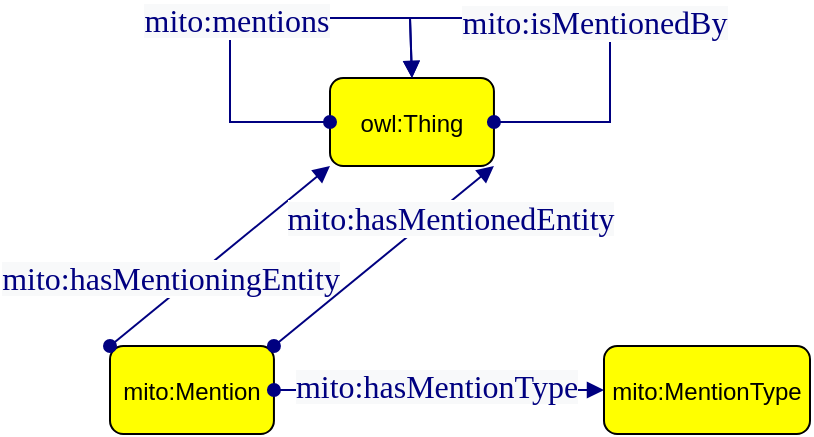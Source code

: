 <?xml version="1.0" encoding="UTF-8"?>
<mxfile version="24.2.5" type="device">
  <diagram name="Pagina-1" id="c4b-9YuUd3DGN8zyhhUF">
    <mxGraphModel dx="880" dy="468" grid="1" gridSize="10" guides="1" tooltips="1" connect="1" arrows="1" fold="1" page="1" pageScale="1" pageWidth="827" pageHeight="1169" math="0" shadow="0">
      <root>
        <mxCell id="0" />
        <mxCell id="1" parent="0" />
        <mxCell id="egfajOW1IjGBD9Z9OBia-2" value="mito:Mention" style="graphMlID=n4;shape=rect;rounded=1;arcsize=30;fillColor=#ffff00;strokeColor=#000000;strokeWidth=1.0" parent="1" vertex="1">
          <mxGeometry x="580" y="254" width="81.968" height="44" as="geometry" />
        </mxCell>
        <mxCell id="egfajOW1IjGBD9Z9OBia-3" value="owl:Thing" style="graphMlID=n4;shape=rect;rounded=1;arcsize=30;fillColor=#ffff00;strokeColor=#000000;strokeWidth=1.0" parent="1" vertex="1">
          <mxGeometry x="690" y="120" width="81.968" height="44" as="geometry" />
        </mxCell>
        <mxCell id="egfajOW1IjGBD9Z9OBia-5" value="" style="graphMlID=e0;rounded=0;endArrow=block;strokeColor=#000080;strokeWidth=1.0;startArrow=oval;startFill=1;endFill=1;exitX=0;exitY=0;exitDx=0;exitDy=0;entryX=0;entryY=1;entryDx=0;entryDy=0;" parent="1" source="egfajOW1IjGBD9Z9OBia-2" target="egfajOW1IjGBD9Z9OBia-3" edge="1">
          <mxGeometry relative="1" as="geometry">
            <mxPoint x="379.998" y="350" as="sourcePoint" />
            <mxPoint x="291.968" y="120.934" as="targetPoint" />
          </mxGeometry>
        </mxCell>
        <mxCell id="egfajOW1IjGBD9Z9OBia-6" value="&lt;span style=&quot;color: rgb(0 , 0 , 128) ; font-family: &amp;quot;dialog&amp;quot; ; font-size: 16px ; background-color: rgb(248 , 249 , 250)&quot;&gt;mito:hasMentioningEntity&lt;/span&gt;" style="text;html=1;align=center;verticalAlign=middle;resizable=0;points=[];labelBackgroundColor=#ffffff;" parent="egfajOW1IjGBD9Z9OBia-5" vertex="1" connectable="0">
          <mxGeometry x="-0.017" y="2" relative="1" as="geometry">
            <mxPoint x="-23" y="12" as="offset" />
          </mxGeometry>
        </mxCell>
        <mxCell id="egfajOW1IjGBD9Z9OBia-7" value="" style="graphMlID=e0;rounded=0;endArrow=block;strokeColor=#000080;strokeWidth=1.0;startArrow=oval;startFill=1;endFill=1;entryX=1;entryY=1;entryDx=0;entryDy=0;exitX=1;exitY=0;exitDx=0;exitDy=0;" parent="1" source="egfajOW1IjGBD9Z9OBia-2" target="egfajOW1IjGBD9Z9OBia-3" edge="1">
          <mxGeometry relative="1" as="geometry">
            <mxPoint x="310" y="230.082" as="sourcePoint" />
            <mxPoint x="461" y="230" as="targetPoint" />
          </mxGeometry>
        </mxCell>
        <mxCell id="egfajOW1IjGBD9Z9OBia-8" value="&lt;font face=&quot;dialog&quot; color=&quot;#000080&quot;&gt;&lt;span style=&quot;font-size: 16px; background-color: rgb(248, 249, 250);&quot;&gt;mito:hasMentionedEntity&lt;/span&gt;&lt;/font&gt;" style="text;html=1;align=center;verticalAlign=middle;resizable=0;points=[];labelBackgroundColor=#ffffff;" parent="egfajOW1IjGBD9Z9OBia-7" vertex="1" connectable="0">
          <mxGeometry x="-0.017" y="2" relative="1" as="geometry">
            <mxPoint x="35" y="-18" as="offset" />
          </mxGeometry>
        </mxCell>
        <mxCell id="egfajOW1IjGBD9Z9OBia-12" value="" style="graphMlID=e0;rounded=0;endArrow=block;strokeColor=#000080;strokeWidth=1.0;startArrow=oval;startFill=1;endFill=1;exitX=0;exitY=0.5;exitDx=0;exitDy=0;entryX=0.5;entryY=0;entryDx=0;entryDy=0;" parent="1" source="egfajOW1IjGBD9Z9OBia-3" target="egfajOW1IjGBD9Z9OBia-3" edge="1">
          <mxGeometry relative="1" as="geometry">
            <mxPoint x="490" y="102" as="sourcePoint" />
            <mxPoint x="580" y="101.5" as="targetPoint" />
            <Array as="points">
              <mxPoint x="640" y="142" />
              <mxPoint x="640" y="90" />
              <mxPoint x="730" y="90" />
            </Array>
          </mxGeometry>
        </mxCell>
        <mxCell id="egfajOW1IjGBD9Z9OBia-13" value="&lt;span style=&quot;color: rgb(0 , 0 , 128) ; font-family: &amp;quot;dialog&amp;quot; ; font-size: 16px ; background-color: rgb(248 , 249 , 250)&quot;&gt;mito:mentions&lt;/span&gt;" style="text;html=1;align=center;verticalAlign=middle;resizable=0;points=[];labelBackgroundColor=#ffffff;" parent="egfajOW1IjGBD9Z9OBia-12" vertex="1" connectable="0">
          <mxGeometry x="-0.017" y="2" relative="1" as="geometry">
            <mxPoint x="-4" y="3" as="offset" />
          </mxGeometry>
        </mxCell>
        <mxCell id="a3BXeQbyxijJIspZTfV1-2" value="" style="graphMlID=e0;rounded=0;endArrow=block;strokeColor=#000080;strokeWidth=1.0;startArrow=oval;startFill=1;endFill=1;exitX=1;exitY=0.5;exitDx=0;exitDy=0;entryX=0;entryY=0.5;entryDx=0;entryDy=0;" parent="1" source="egfajOW1IjGBD9Z9OBia-2" target="a3BXeQbyxijJIspZTfV1-4" edge="1">
          <mxGeometry relative="1" as="geometry">
            <mxPoint x="380" y="250.082" as="sourcePoint" />
            <mxPoint x="621" y="340" as="targetPoint" />
          </mxGeometry>
        </mxCell>
        <mxCell id="a3BXeQbyxijJIspZTfV1-3" value="&lt;span style=&quot;color: rgb(0 , 0 , 128) ; font-family: &amp;quot;dialog&amp;quot; ; font-size: 16px ; background-color: rgb(248 , 249 , 250)&quot;&gt;mito:hasMentionType&lt;/span&gt;" style="text;html=1;align=center;verticalAlign=middle;resizable=0;points=[];labelBackgroundColor=#ffffff;" parent="a3BXeQbyxijJIspZTfV1-2" vertex="1" connectable="0">
          <mxGeometry x="-0.017" y="2" relative="1" as="geometry">
            <mxPoint as="offset" />
          </mxGeometry>
        </mxCell>
        <mxCell id="a3BXeQbyxijJIspZTfV1-4" value="mito:MentionType" style="graphMlID=n4;shape=rect;rounded=1;arcsize=30;fillColor=#ffff00;strokeColor=#000000;strokeWidth=1.0" parent="1" vertex="1">
          <mxGeometry x="827" y="254" width="103" height="44" as="geometry" />
        </mxCell>
        <mxCell id="PI1hFfxfFSIStuNFpYGr-4" value="" style="graphMlID=e0;rounded=0;endArrow=block;strokeColor=#000080;strokeWidth=1.0;startArrow=oval;startFill=1;endFill=1;exitX=1;exitY=0.5;exitDx=0;exitDy=0;entryX=0.5;entryY=0;entryDx=0;entryDy=0;" edge="1" parent="1" source="egfajOW1IjGBD9Z9OBia-3" target="egfajOW1IjGBD9Z9OBia-3">
          <mxGeometry relative="1" as="geometry">
            <mxPoint x="560" y="170.082" as="sourcePoint" />
            <mxPoint x="630" y="40" as="targetPoint" />
            <Array as="points">
              <mxPoint x="830" y="142" />
              <mxPoint x="830" y="90" />
              <mxPoint x="730" y="90" />
            </Array>
          </mxGeometry>
        </mxCell>
        <mxCell id="PI1hFfxfFSIStuNFpYGr-5" value="&lt;span style=&quot;color: rgb(0 , 0 , 128) ; font-family: &amp;quot;dialog&amp;quot; ; font-size: 16px ; background-color: rgb(248 , 249 , 250)&quot;&gt;mito:isMentionedBy&lt;/span&gt;" style="text;html=1;align=center;verticalAlign=middle;resizable=0;points=[];labelBackgroundColor=#ffffff;" vertex="1" connectable="0" parent="PI1hFfxfFSIStuNFpYGr-4">
          <mxGeometry x="-0.017" y="2" relative="1" as="geometry">
            <mxPoint as="offset" />
          </mxGeometry>
        </mxCell>
      </root>
    </mxGraphModel>
  </diagram>
</mxfile>

